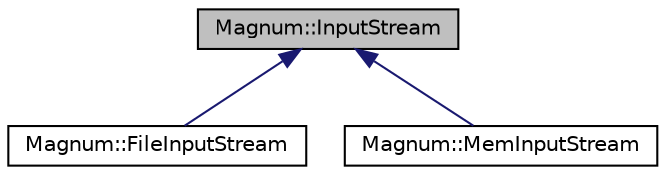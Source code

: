 digraph "Magnum::InputStream"
{
  edge [fontname="Helvetica",fontsize="10",labelfontname="Helvetica",labelfontsize="10"];
  node [fontname="Helvetica",fontsize="10",shape=record];
  Node1 [label="Magnum::InputStream",height=0.2,width=0.4,color="black", fillcolor="grey75", style="filled", fontcolor="black"];
  Node1 -> Node2 [dir="back",color="midnightblue",fontsize="10",style="solid",fontname="Helvetica"];
  Node2 [label="Magnum::FileInputStream",height=0.2,width=0.4,color="black", fillcolor="white", style="filled",URL="$class_magnum_1_1_file_input_stream.html",tooltip="FileInputStream. "];
  Node1 -> Node3 [dir="back",color="midnightblue",fontsize="10",style="solid",fontname="Helvetica"];
  Node3 [label="Magnum::MemInputStream",height=0.2,width=0.4,color="black", fillcolor="white", style="filled",URL="$class_magnum_1_1_mem_input_stream.html",tooltip="InputStream. "];
}
